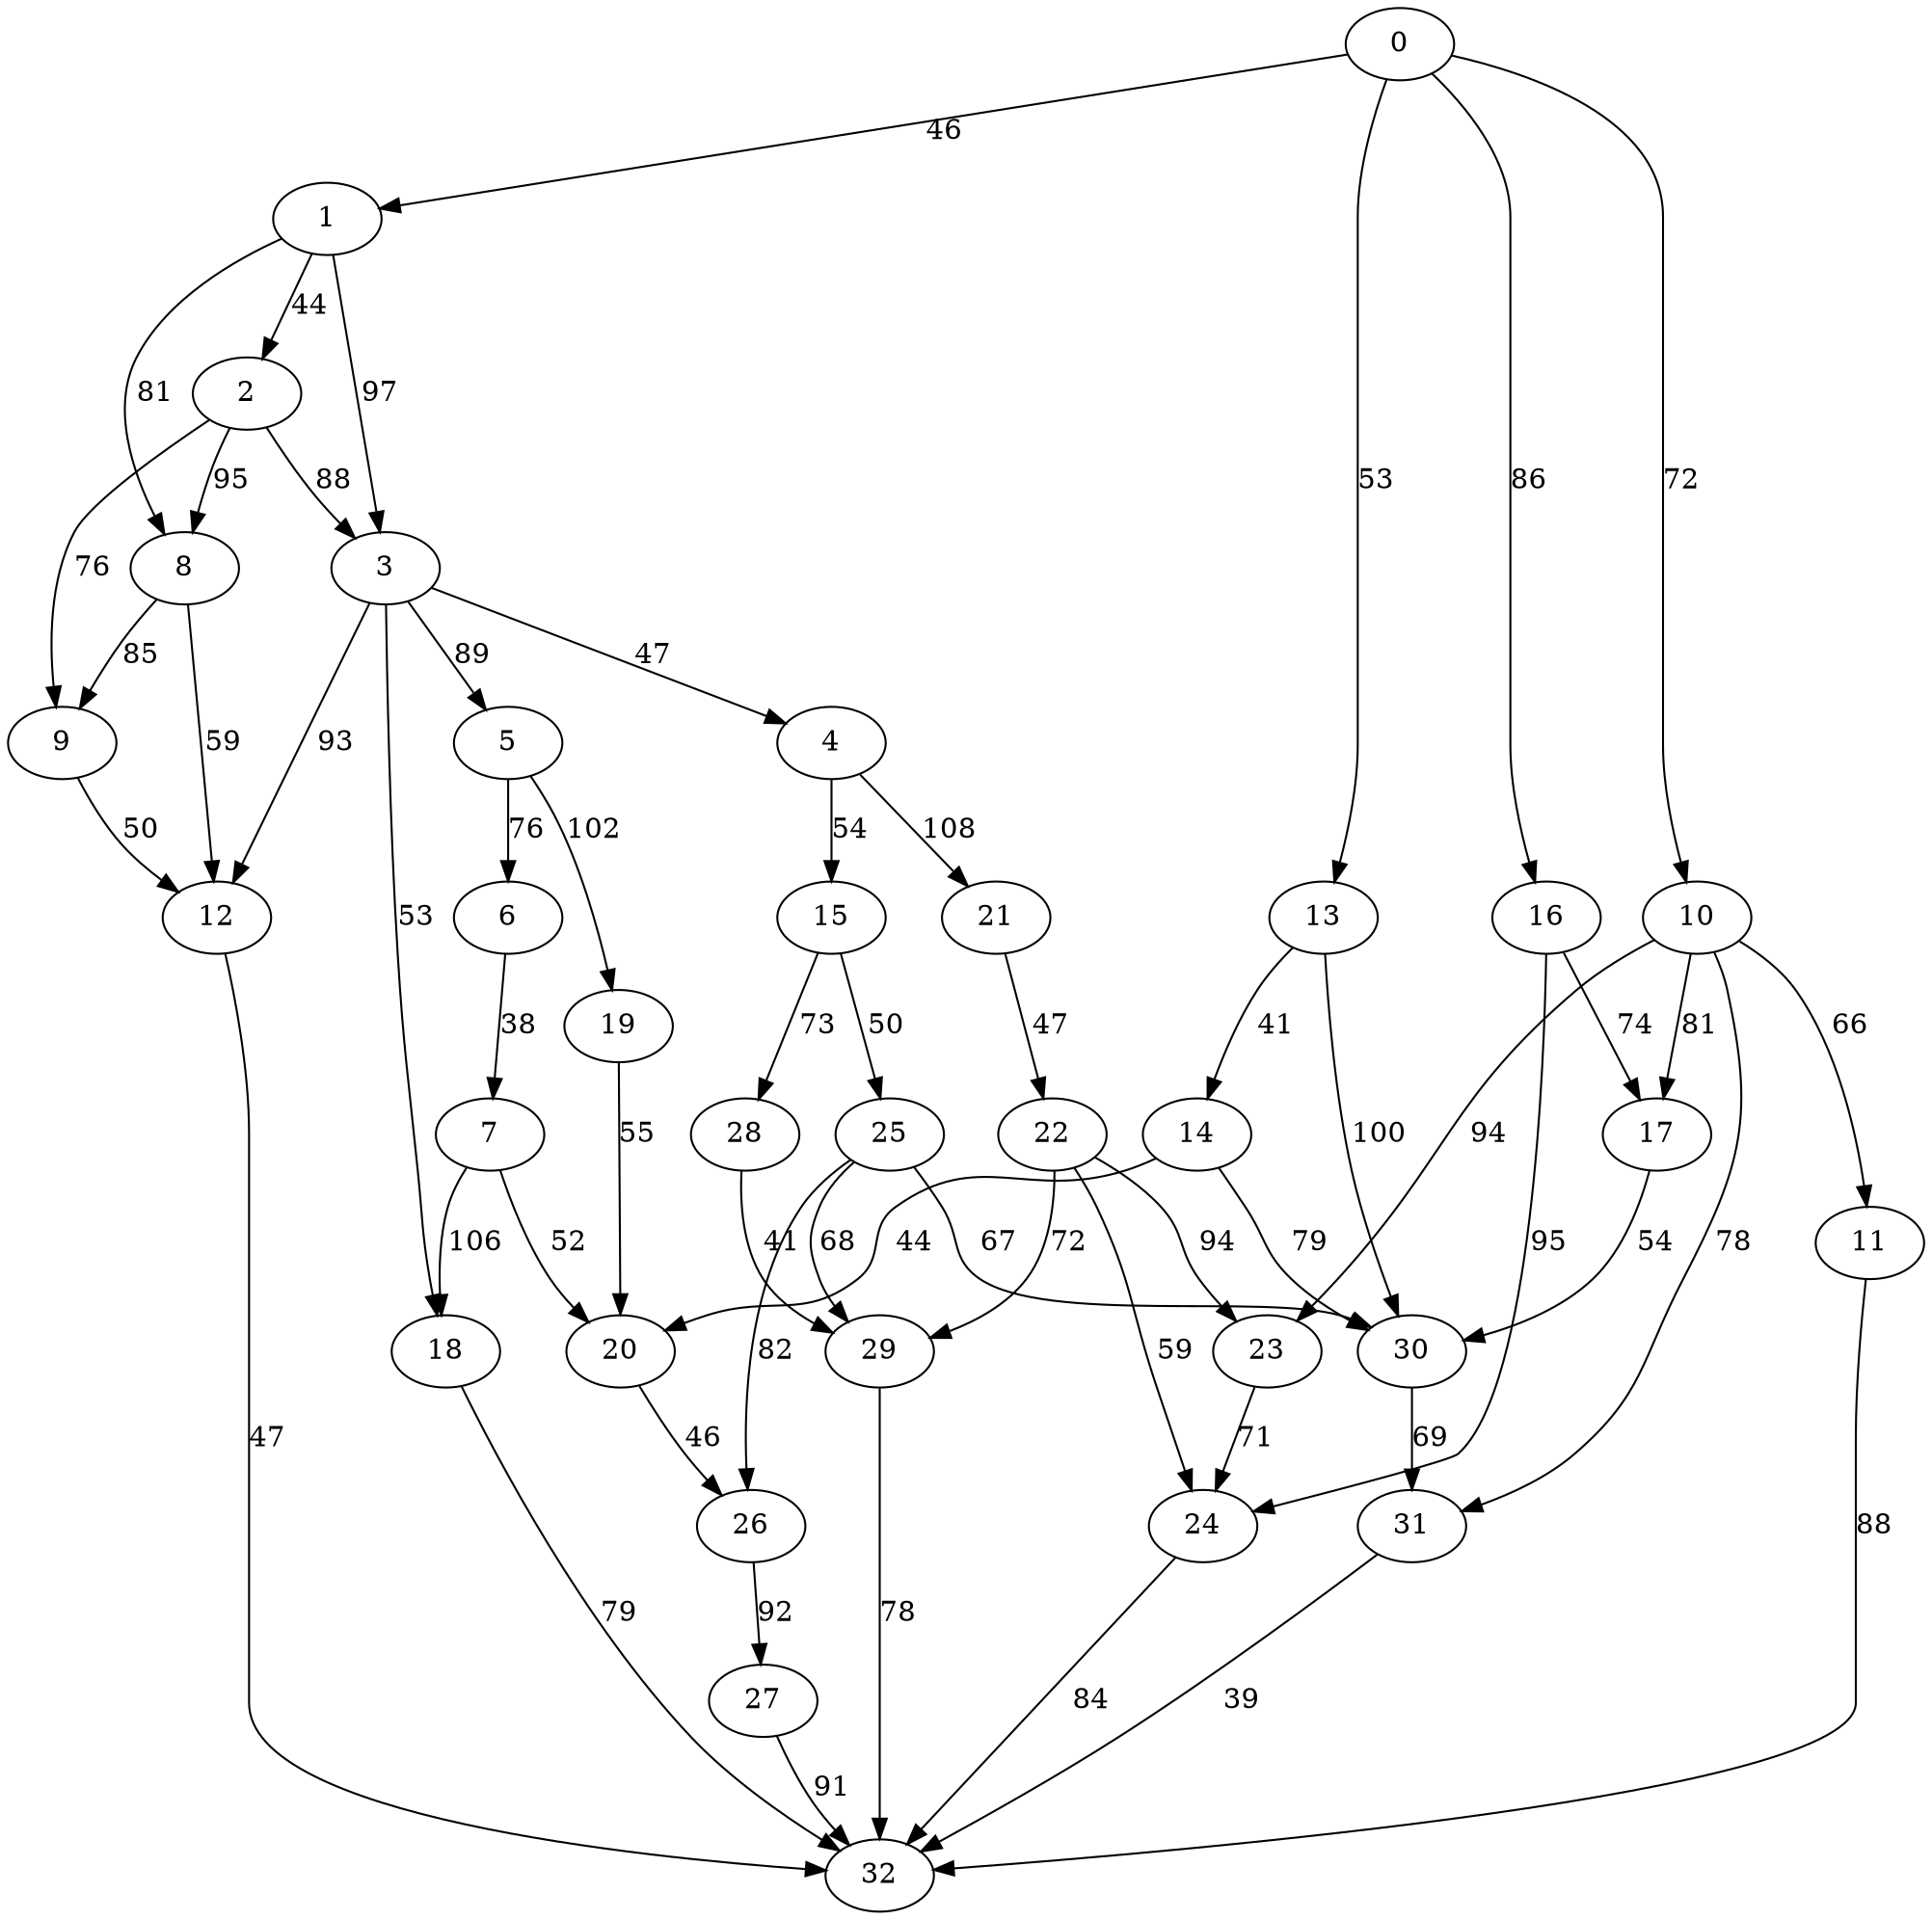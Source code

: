 digraph t40p6r7_17 {
0 -> 1 [ label = 46 ];
0 -> 10 [ label = 72 ];
0 -> 13 [ label = 53 ];
0 -> 16 [ label = 86 ];
1 -> 2 [ label = 44 ];
1 -> 3 [ label = 97 ];
1 -> 8 [ label = 81 ];
2 -> 3 [ label = 88 ];
2 -> 8 [ label = 95 ];
2 -> 9 [ label = 76 ];
3 -> 4 [ label = 47 ];
3 -> 5 [ label = 89 ];
3 -> 12 [ label = 93 ];
3 -> 18 [ label = 53 ];
4 -> 15 [ label = 54 ];
4 -> 21 [ label = 108 ];
5 -> 6 [ label = 76 ];
5 -> 19 [ label = 102 ];
6 -> 7 [ label = 38 ];
7 -> 18 [ label = 106 ];
7 -> 20 [ label = 52 ];
8 -> 9 [ label = 85 ];
8 -> 12 [ label = 59 ];
9 -> 12 [ label = 50 ];
10 -> 11 [ label = 66 ];
10 -> 17 [ label = 81 ];
10 -> 23 [ label = 94 ];
10 -> 31 [ label = 78 ];
11 -> 32 [ label = 88 ];
12 -> 32 [ label = 47 ];
13 -> 14 [ label = 41 ];
13 -> 30 [ label = 100 ];
14 -> 20 [ label = 44 ];
14 -> 30 [ label = 79 ];
15 -> 25 [ label = 50 ];
15 -> 28 [ label = 73 ];
16 -> 17 [ label = 74 ];
16 -> 24 [ label = 95 ];
17 -> 30 [ label = 54 ];
18 -> 32 [ label = 79 ];
19 -> 20 [ label = 55 ];
20 -> 26 [ label = 46 ];
21 -> 22 [ label = 47 ];
22 -> 23 [ label = 94 ];
22 -> 24 [ label = 59 ];
22 -> 29 [ label = 72 ];
23 -> 24 [ label = 71 ];
24 -> 32 [ label = 84 ];
25 -> 26 [ label = 82 ];
25 -> 29 [ label = 68 ];
25 -> 30 [ label = 67 ];
26 -> 27 [ label = 92 ];
27 -> 32 [ label = 91 ];
28 -> 29 [ label = 41 ];
29 -> 32 [ label = 78 ];
30 -> 31 [ label = 69 ];
31 -> 32 [ label = 39 ];
 }

